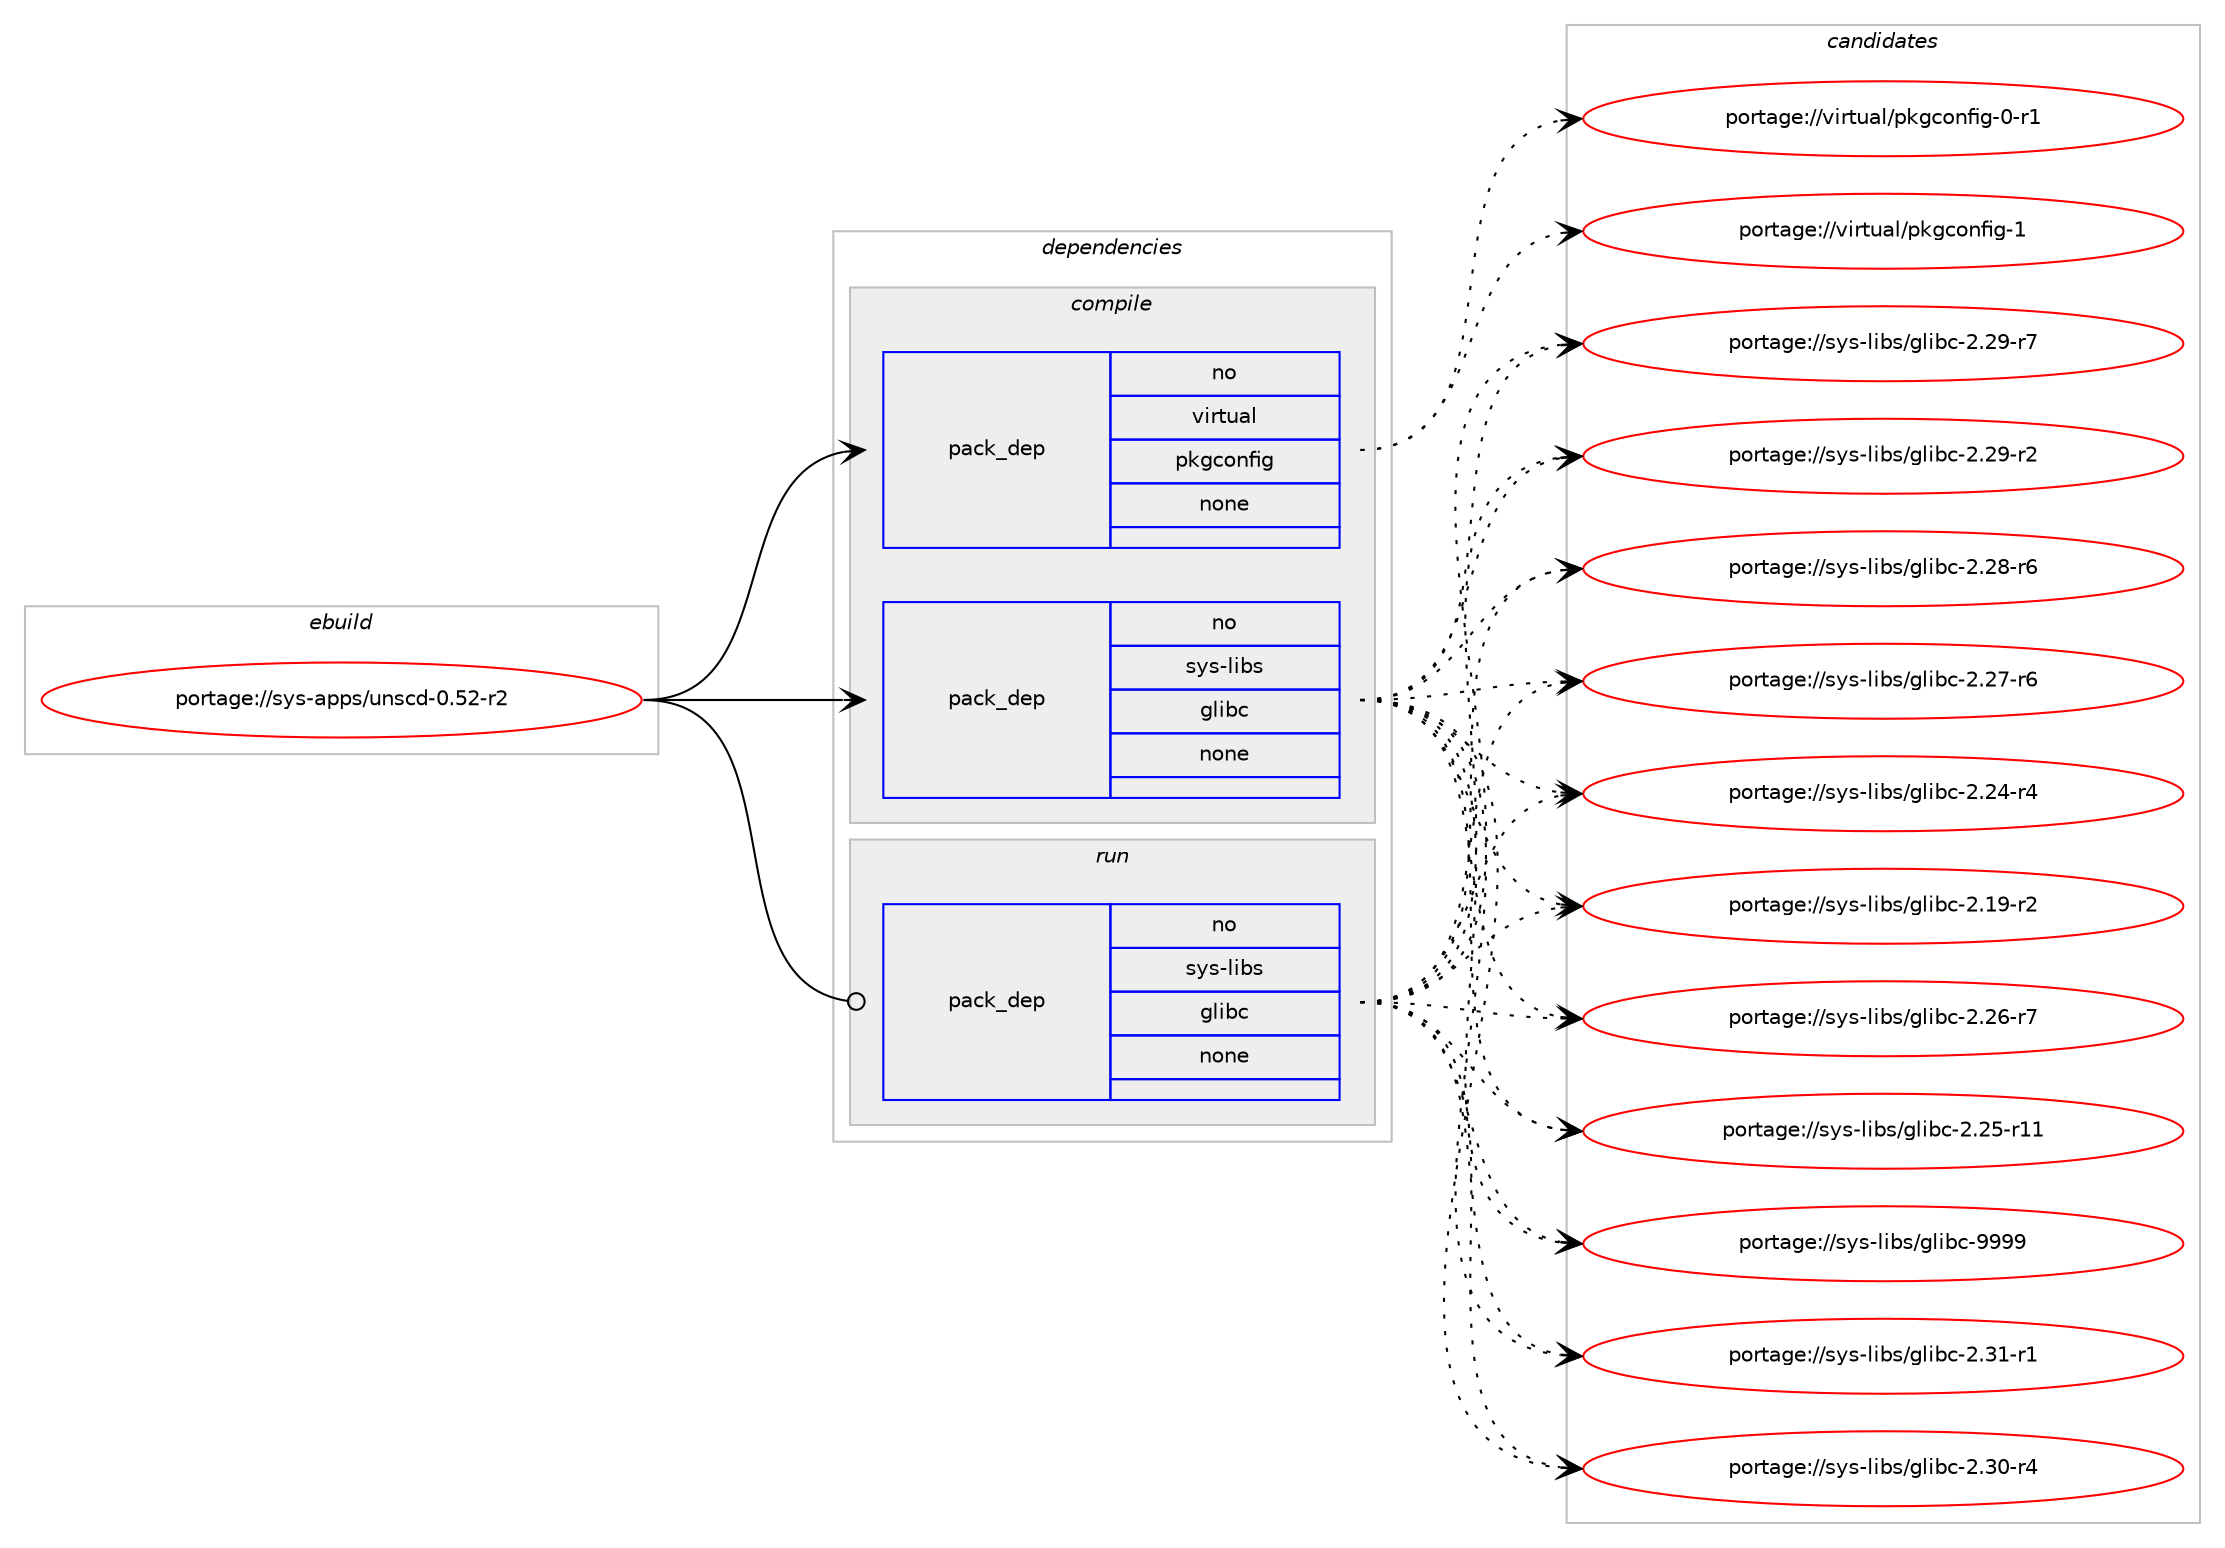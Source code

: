 digraph prolog {

# *************
# Graph options
# *************

newrank=true;
concentrate=true;
compound=true;
graph [rankdir=LR,fontname=Helvetica,fontsize=10,ranksep=1.5];#, ranksep=2.5, nodesep=0.2];
edge  [arrowhead=vee];
node  [fontname=Helvetica,fontsize=10];

# **********
# The ebuild
# **********

subgraph cluster_leftcol {
color=gray;
rank=same;
label=<<i>ebuild</i>>;
id [label="portage://sys-apps/unscd-0.52-r2", color=red, width=4, href="../sys-apps/unscd-0.52-r2.svg"];
}

# ****************
# The dependencies
# ****************

subgraph cluster_midcol {
color=gray;
label=<<i>dependencies</i>>;
subgraph cluster_compile {
fillcolor="#eeeeee";
style=filled;
label=<<i>compile</i>>;
subgraph pack22761 {
dependency28316 [label=<<TABLE BORDER="0" CELLBORDER="1" CELLSPACING="0" CELLPADDING="4" WIDTH="220"><TR><TD ROWSPAN="6" CELLPADDING="30">pack_dep</TD></TR><TR><TD WIDTH="110">no</TD></TR><TR><TD>sys-libs</TD></TR><TR><TD>glibc</TD></TR><TR><TD>none</TD></TR><TR><TD></TD></TR></TABLE>>, shape=none, color=blue];
}
id:e -> dependency28316:w [weight=20,style="solid",arrowhead="vee"];
subgraph pack22762 {
dependency28317 [label=<<TABLE BORDER="0" CELLBORDER="1" CELLSPACING="0" CELLPADDING="4" WIDTH="220"><TR><TD ROWSPAN="6" CELLPADDING="30">pack_dep</TD></TR><TR><TD WIDTH="110">no</TD></TR><TR><TD>virtual</TD></TR><TR><TD>pkgconfig</TD></TR><TR><TD>none</TD></TR><TR><TD></TD></TR></TABLE>>, shape=none, color=blue];
}
id:e -> dependency28317:w [weight=20,style="solid",arrowhead="vee"];
}
subgraph cluster_compileandrun {
fillcolor="#eeeeee";
style=filled;
label=<<i>compile and run</i>>;
}
subgraph cluster_run {
fillcolor="#eeeeee";
style=filled;
label=<<i>run</i>>;
subgraph pack22763 {
dependency28318 [label=<<TABLE BORDER="0" CELLBORDER="1" CELLSPACING="0" CELLPADDING="4" WIDTH="220"><TR><TD ROWSPAN="6" CELLPADDING="30">pack_dep</TD></TR><TR><TD WIDTH="110">no</TD></TR><TR><TD>sys-libs</TD></TR><TR><TD>glibc</TD></TR><TR><TD>none</TD></TR><TR><TD></TD></TR></TABLE>>, shape=none, color=blue];
}
id:e -> dependency28318:w [weight=20,style="solid",arrowhead="odot"];
}
}

# **************
# The candidates
# **************

subgraph cluster_choices {
rank=same;
color=gray;
label=<<i>candidates</i>>;

subgraph choice22761 {
color=black;
nodesep=1;
choice11512111545108105981154710310810598994557575757 [label="portage://sys-libs/glibc-9999", color=red, width=4,href="../sys-libs/glibc-9999.svg"];
choice115121115451081059811547103108105989945504651494511449 [label="portage://sys-libs/glibc-2.31-r1", color=red, width=4,href="../sys-libs/glibc-2.31-r1.svg"];
choice115121115451081059811547103108105989945504651484511452 [label="portage://sys-libs/glibc-2.30-r4", color=red, width=4,href="../sys-libs/glibc-2.30-r4.svg"];
choice115121115451081059811547103108105989945504650574511455 [label="portage://sys-libs/glibc-2.29-r7", color=red, width=4,href="../sys-libs/glibc-2.29-r7.svg"];
choice115121115451081059811547103108105989945504650574511450 [label="portage://sys-libs/glibc-2.29-r2", color=red, width=4,href="../sys-libs/glibc-2.29-r2.svg"];
choice115121115451081059811547103108105989945504650564511454 [label="portage://sys-libs/glibc-2.28-r6", color=red, width=4,href="../sys-libs/glibc-2.28-r6.svg"];
choice115121115451081059811547103108105989945504650554511454 [label="portage://sys-libs/glibc-2.27-r6", color=red, width=4,href="../sys-libs/glibc-2.27-r6.svg"];
choice115121115451081059811547103108105989945504650544511455 [label="portage://sys-libs/glibc-2.26-r7", color=red, width=4,href="../sys-libs/glibc-2.26-r7.svg"];
choice11512111545108105981154710310810598994550465053451144949 [label="portage://sys-libs/glibc-2.25-r11", color=red, width=4,href="../sys-libs/glibc-2.25-r11.svg"];
choice115121115451081059811547103108105989945504650524511452 [label="portage://sys-libs/glibc-2.24-r4", color=red, width=4,href="../sys-libs/glibc-2.24-r4.svg"];
choice115121115451081059811547103108105989945504649574511450 [label="portage://sys-libs/glibc-2.19-r2", color=red, width=4,href="../sys-libs/glibc-2.19-r2.svg"];
dependency28316:e -> choice11512111545108105981154710310810598994557575757:w [style=dotted,weight="100"];
dependency28316:e -> choice115121115451081059811547103108105989945504651494511449:w [style=dotted,weight="100"];
dependency28316:e -> choice115121115451081059811547103108105989945504651484511452:w [style=dotted,weight="100"];
dependency28316:e -> choice115121115451081059811547103108105989945504650574511455:w [style=dotted,weight="100"];
dependency28316:e -> choice115121115451081059811547103108105989945504650574511450:w [style=dotted,weight="100"];
dependency28316:e -> choice115121115451081059811547103108105989945504650564511454:w [style=dotted,weight="100"];
dependency28316:e -> choice115121115451081059811547103108105989945504650554511454:w [style=dotted,weight="100"];
dependency28316:e -> choice115121115451081059811547103108105989945504650544511455:w [style=dotted,weight="100"];
dependency28316:e -> choice11512111545108105981154710310810598994550465053451144949:w [style=dotted,weight="100"];
dependency28316:e -> choice115121115451081059811547103108105989945504650524511452:w [style=dotted,weight="100"];
dependency28316:e -> choice115121115451081059811547103108105989945504649574511450:w [style=dotted,weight="100"];
}
subgraph choice22762 {
color=black;
nodesep=1;
choice1181051141161179710847112107103991111101021051034549 [label="portage://virtual/pkgconfig-1", color=red, width=4,href="../virtual/pkgconfig-1.svg"];
choice11810511411611797108471121071039911111010210510345484511449 [label="portage://virtual/pkgconfig-0-r1", color=red, width=4,href="../virtual/pkgconfig-0-r1.svg"];
dependency28317:e -> choice1181051141161179710847112107103991111101021051034549:w [style=dotted,weight="100"];
dependency28317:e -> choice11810511411611797108471121071039911111010210510345484511449:w [style=dotted,weight="100"];
}
subgraph choice22763 {
color=black;
nodesep=1;
choice11512111545108105981154710310810598994557575757 [label="portage://sys-libs/glibc-9999", color=red, width=4,href="../sys-libs/glibc-9999.svg"];
choice115121115451081059811547103108105989945504651494511449 [label="portage://sys-libs/glibc-2.31-r1", color=red, width=4,href="../sys-libs/glibc-2.31-r1.svg"];
choice115121115451081059811547103108105989945504651484511452 [label="portage://sys-libs/glibc-2.30-r4", color=red, width=4,href="../sys-libs/glibc-2.30-r4.svg"];
choice115121115451081059811547103108105989945504650574511455 [label="portage://sys-libs/glibc-2.29-r7", color=red, width=4,href="../sys-libs/glibc-2.29-r7.svg"];
choice115121115451081059811547103108105989945504650574511450 [label="portage://sys-libs/glibc-2.29-r2", color=red, width=4,href="../sys-libs/glibc-2.29-r2.svg"];
choice115121115451081059811547103108105989945504650564511454 [label="portage://sys-libs/glibc-2.28-r6", color=red, width=4,href="../sys-libs/glibc-2.28-r6.svg"];
choice115121115451081059811547103108105989945504650554511454 [label="portage://sys-libs/glibc-2.27-r6", color=red, width=4,href="../sys-libs/glibc-2.27-r6.svg"];
choice115121115451081059811547103108105989945504650544511455 [label="portage://sys-libs/glibc-2.26-r7", color=red, width=4,href="../sys-libs/glibc-2.26-r7.svg"];
choice11512111545108105981154710310810598994550465053451144949 [label="portage://sys-libs/glibc-2.25-r11", color=red, width=4,href="../sys-libs/glibc-2.25-r11.svg"];
choice115121115451081059811547103108105989945504650524511452 [label="portage://sys-libs/glibc-2.24-r4", color=red, width=4,href="../sys-libs/glibc-2.24-r4.svg"];
choice115121115451081059811547103108105989945504649574511450 [label="portage://sys-libs/glibc-2.19-r2", color=red, width=4,href="../sys-libs/glibc-2.19-r2.svg"];
dependency28318:e -> choice11512111545108105981154710310810598994557575757:w [style=dotted,weight="100"];
dependency28318:e -> choice115121115451081059811547103108105989945504651494511449:w [style=dotted,weight="100"];
dependency28318:e -> choice115121115451081059811547103108105989945504651484511452:w [style=dotted,weight="100"];
dependency28318:e -> choice115121115451081059811547103108105989945504650574511455:w [style=dotted,weight="100"];
dependency28318:e -> choice115121115451081059811547103108105989945504650574511450:w [style=dotted,weight="100"];
dependency28318:e -> choice115121115451081059811547103108105989945504650564511454:w [style=dotted,weight="100"];
dependency28318:e -> choice115121115451081059811547103108105989945504650554511454:w [style=dotted,weight="100"];
dependency28318:e -> choice115121115451081059811547103108105989945504650544511455:w [style=dotted,weight="100"];
dependency28318:e -> choice11512111545108105981154710310810598994550465053451144949:w [style=dotted,weight="100"];
dependency28318:e -> choice115121115451081059811547103108105989945504650524511452:w [style=dotted,weight="100"];
dependency28318:e -> choice115121115451081059811547103108105989945504649574511450:w [style=dotted,weight="100"];
}
}

}
